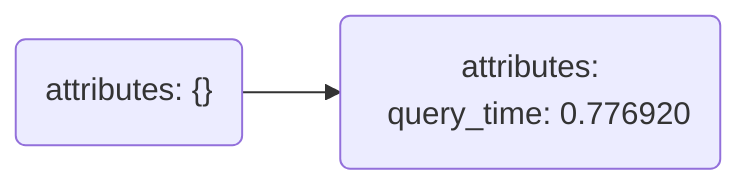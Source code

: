 flowchart LR
    log0("attributes: {}")
    log1(attributes: 
&nbsp;&nbsp;query_time: 0.776920
    )
    log0 --> log1